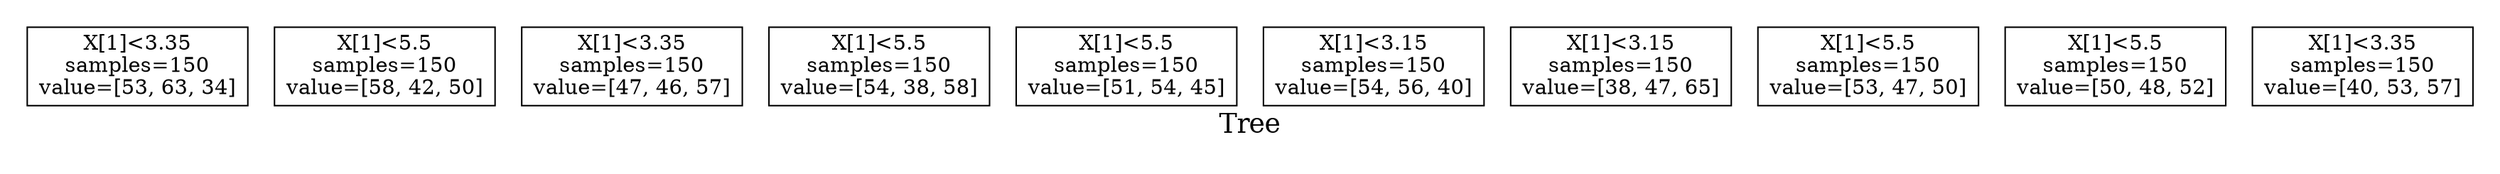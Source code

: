 digraph Tree_model{
graph[
label = "Tree",
bgcolor = "#ffffff",
fontcolor = "#000000",
fontsize = "18",
style = "filled",
margin = 0.2
];
node[
shape = box,
fillcolor = "#ffffff"
];
node1 [
label = "X[1]<3.35
samples=150
value=[53, 63, 34]"
];
node2 [
label = "X[1]<5.5
samples=150
value=[58, 42, 50]"
];
node3 [
label = "X[1]<3.35
samples=150
value=[47, 46, 57]"
];
node4 [
label = "X[1]<5.5
samples=150
value=[54, 38, 58]"
];
node5 [
label = "X[1]<5.5
samples=150
value=[51, 54, 45]"
];
node6 [
label = "X[1]<3.15
samples=150
value=[54, 56, 40]"
];
node7 [
label = "X[1]<3.15
samples=150
value=[38, 47, 65]"
];
node8 [
label = "X[1]<5.5
samples=150
value=[53, 47, 50]"
];
node9 [
label = "X[1]<5.5
samples=150
value=[50, 48, 52]"
];
node10 [
label = "X[1]<3.35
samples=150
value=[40, 53, 57]"
];
}